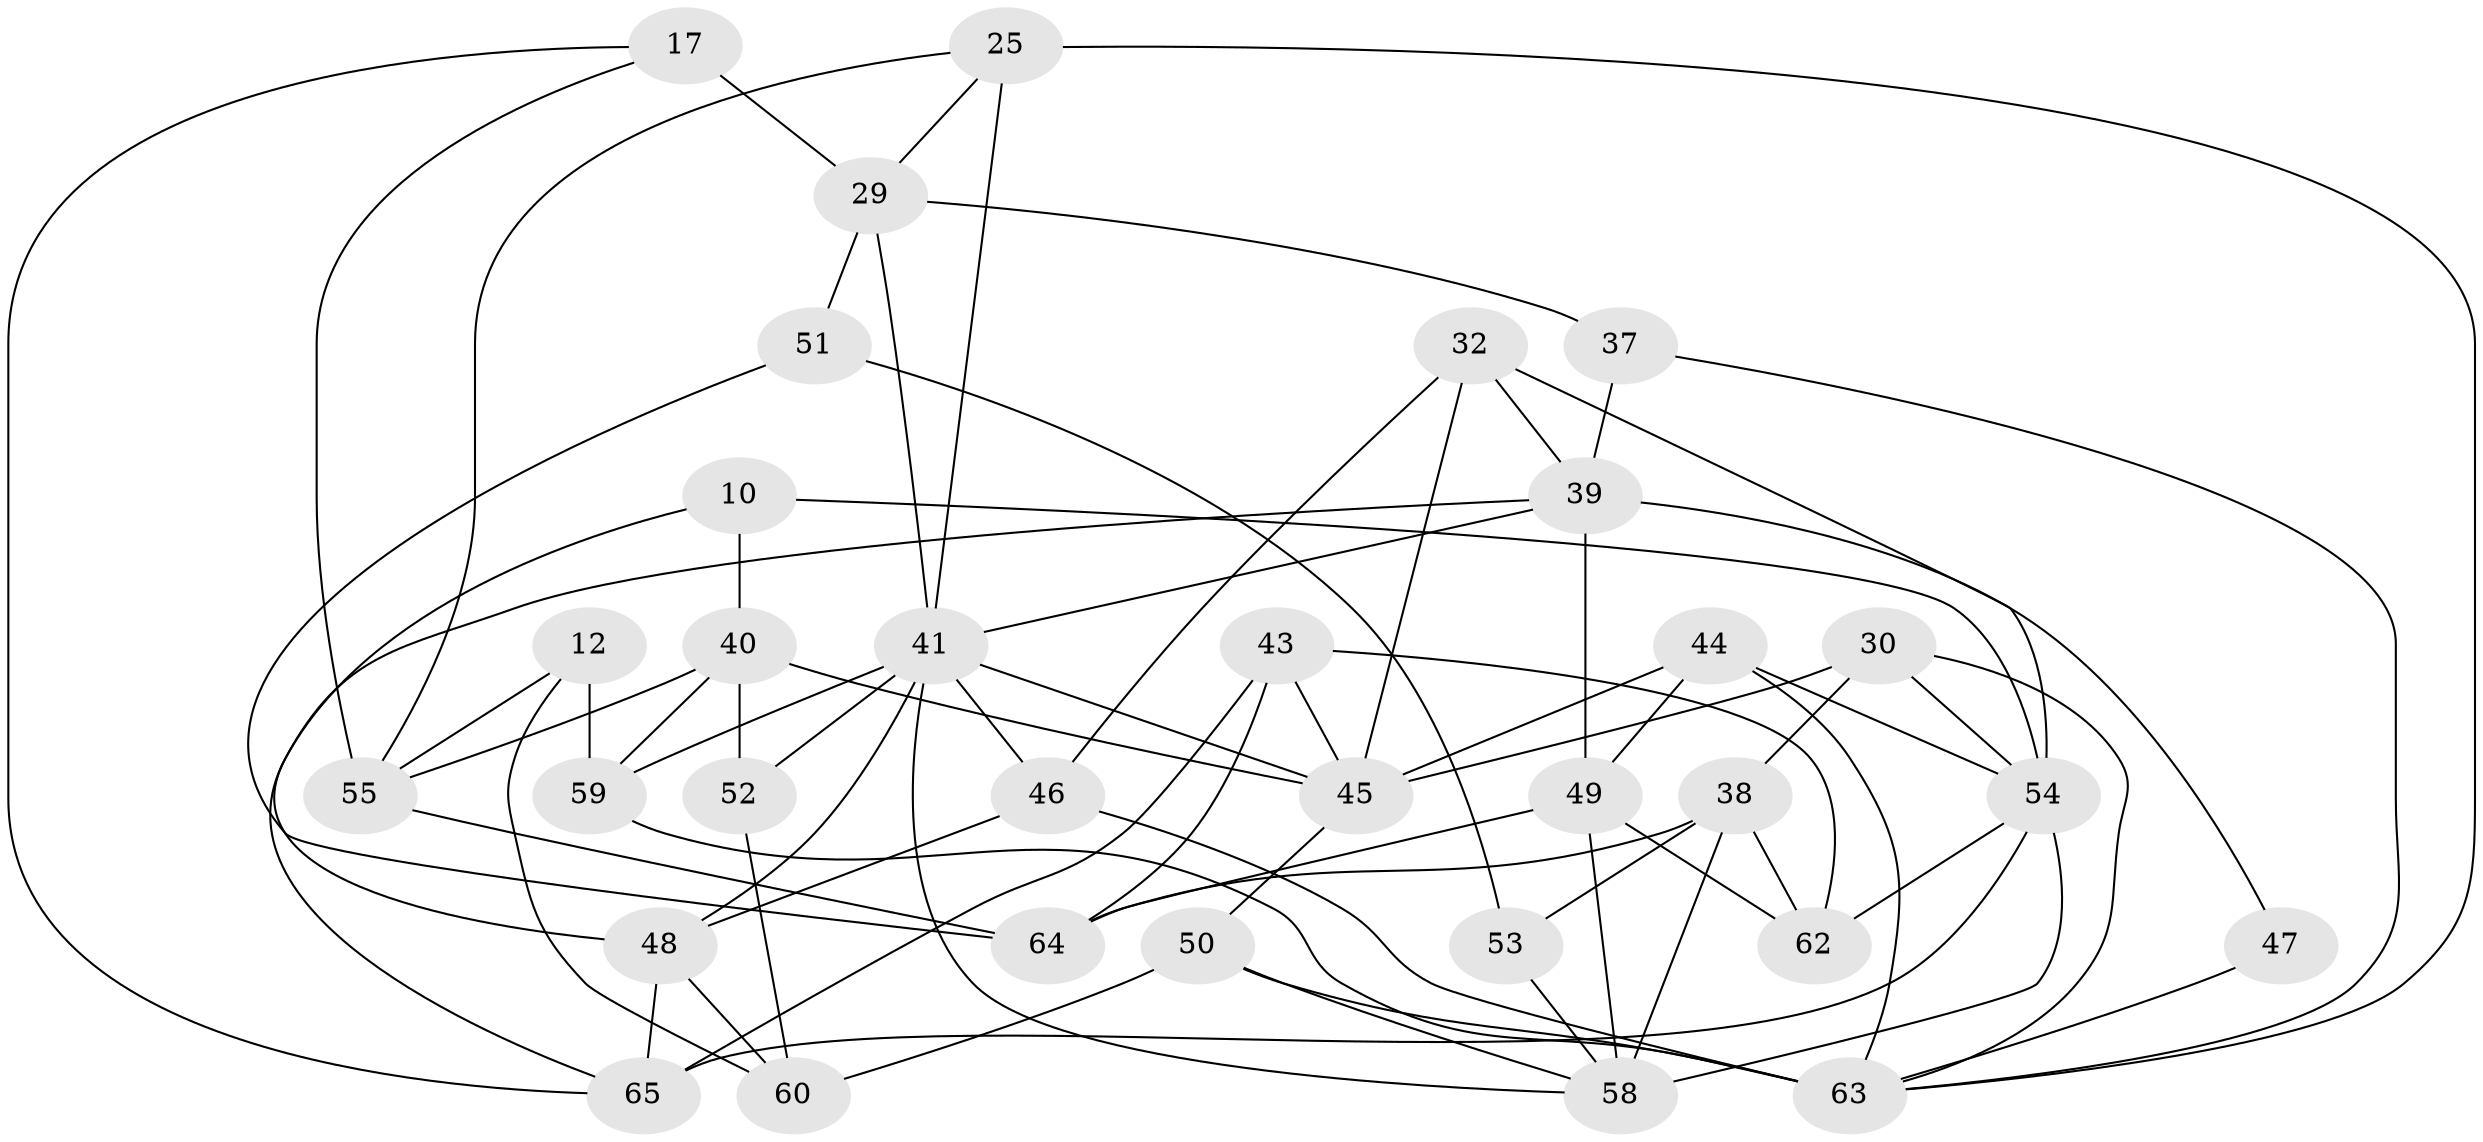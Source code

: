 // original degree distribution, {4: 1.0}
// Generated by graph-tools (version 1.1) at 2025/56/03/09/25 04:56:58]
// undirected, 32 vertices, 73 edges
graph export_dot {
graph [start="1"]
  node [color=gray90,style=filled];
  10;
  12;
  17;
  25;
  29 [super="+24"];
  30;
  32 [super="+18"];
  37;
  38 [super="+6"];
  39 [super="+34"];
  40 [super="+8+4"];
  41 [super="+7+28"];
  43;
  44;
  45 [super="+16+42"];
  46 [super="+23"];
  47;
  48 [super="+11+13"];
  49 [super="+33"];
  50 [super="+27"];
  51;
  52;
  53;
  54 [super="+35"];
  55 [super="+21"];
  58 [super="+56"];
  59 [super="+57"];
  60 [super="+36"];
  62;
  63 [super="+26+61"];
  64 [super="+14"];
  65 [super="+31"];
  10 -- 40 [weight=2];
  10 -- 54;
  10 -- 48;
  12 -- 59 [weight=2];
  12 -- 60;
  12 -- 55;
  17 -- 55;
  17 -- 65;
  17 -- 29 [weight=2];
  25 -- 41;
  25 -- 55;
  25 -- 29;
  25 -- 63;
  29 -- 37 [weight=2];
  29 -- 51 [weight=2];
  29 -- 41;
  30 -- 54;
  30 -- 38;
  30 -- 63;
  30 -- 45;
  32 -- 46;
  32 -- 45 [weight=2];
  32 -- 54;
  32 -- 39 [weight=2];
  37 -- 39;
  37 -- 63;
  38 -- 53 [weight=2];
  38 -- 64;
  38 -- 62;
  38 -- 58;
  39 -- 47 [weight=2];
  39 -- 41;
  39 -- 65;
  39 -- 49;
  40 -- 59 [weight=3];
  40 -- 52;
  40 -- 55;
  40 -- 45;
  41 -- 52 [weight=2];
  41 -- 48 [weight=2];
  41 -- 59;
  41 -- 46 [weight=2];
  41 -- 45;
  41 -- 58;
  43 -- 62;
  43 -- 64;
  43 -- 65;
  43 -- 45;
  44 -- 45;
  44 -- 63;
  44 -- 54;
  44 -- 49;
  45 -- 50;
  46 -- 48;
  46 -- 63 [weight=2];
  47 -- 63 [weight=2];
  48 -- 65 [weight=2];
  48 -- 60 [weight=2];
  49 -- 62;
  49 -- 64;
  49 -- 58 [weight=2];
  50 -- 60 [weight=2];
  50 -- 63 [weight=2];
  50 -- 58;
  51 -- 53;
  51 -- 64;
  52 -- 60;
  53 -- 58;
  54 -- 62;
  54 -- 58 [weight=2];
  54 -- 65;
  55 -- 64 [weight=2];
  59 -- 63 [weight=2];
}
